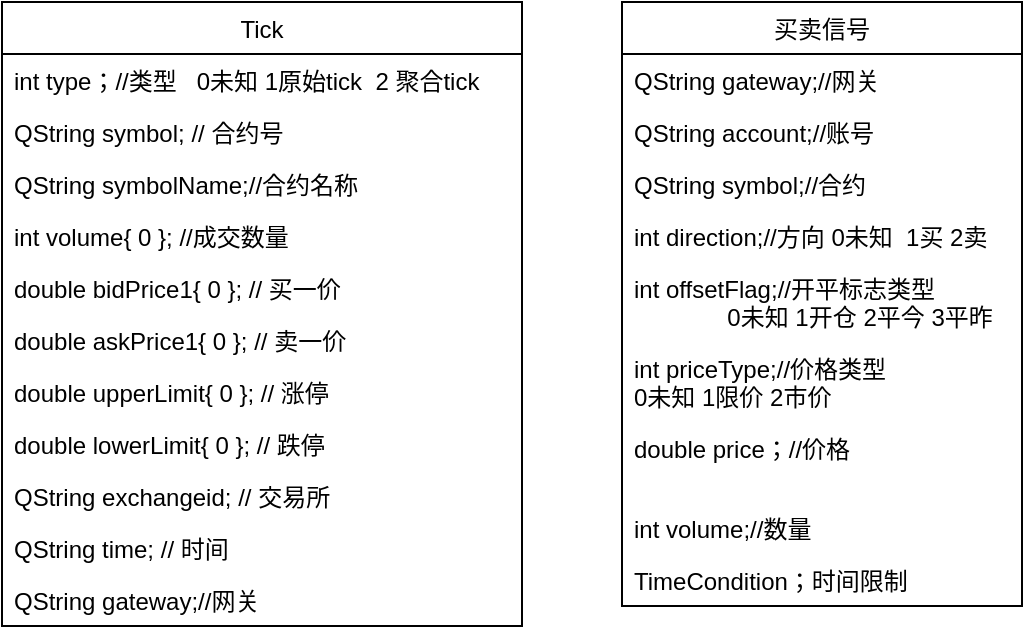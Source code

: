 <mxfile version="16.1.0" type="github">
  <diagram name="Page-1" id="2c4490ee-f0b8-94ab-5012-d5dc3445f7a3">
    <mxGraphModel dx="1422" dy="834" grid="1" gridSize="10" guides="1" tooltips="1" connect="0" arrows="1" fold="1" page="1" pageScale="1.5" pageWidth="1169" pageHeight="826" background="none" math="0" shadow="0">
      <root>
        <mxCell id="0" style=";html=1;" />
        <mxCell id="1" style=";html=1;" parent="0" />
        <mxCell id="YmKnQsC4s_xM_0t4k5QM-44" value="Tick" style="swimlane;fontStyle=0;childLayout=stackLayout;horizontal=1;startSize=26;fillColor=none;horizontalStack=0;resizeParent=1;resizeParentMax=0;resizeLast=0;collapsible=1;marginBottom=0;" vertex="1" parent="1">
          <mxGeometry x="140" y="30" width="260" height="312" as="geometry">
            <mxRectangle x="30" y="290" width="50" height="26" as="alternateBounds" />
          </mxGeometry>
        </mxCell>
        <mxCell id="YmKnQsC4s_xM_0t4k5QM-45" value="int type；//类型   0未知 1原始tick  2 聚合tick" style="text;strokeColor=none;fillColor=none;align=left;verticalAlign=top;spacingLeft=4;spacingRight=4;overflow=hidden;rotatable=0;points=[[0,0.5],[1,0.5]];portConstraint=eastwest;" vertex="1" parent="YmKnQsC4s_xM_0t4k5QM-44">
          <mxGeometry y="26" width="260" height="26" as="geometry" />
        </mxCell>
        <mxCell id="YmKnQsC4s_xM_0t4k5QM-77" value="QString symbol; // 合约号" style="text;strokeColor=none;fillColor=none;align=left;verticalAlign=top;spacingLeft=4;spacingRight=4;overflow=hidden;rotatable=0;points=[[0,0.5],[1,0.5]];portConstraint=eastwest;" vertex="1" parent="YmKnQsC4s_xM_0t4k5QM-44">
          <mxGeometry y="52" width="260" height="26" as="geometry" />
        </mxCell>
        <mxCell id="YmKnQsC4s_xM_0t4k5QM-46" value="QString symbolName;//合约名称" style="text;strokeColor=none;fillColor=none;align=left;verticalAlign=top;spacingLeft=4;spacingRight=4;overflow=hidden;rotatable=0;points=[[0,0.5],[1,0.5]];portConstraint=eastwest;" vertex="1" parent="YmKnQsC4s_xM_0t4k5QM-44">
          <mxGeometry y="78" width="260" height="26" as="geometry" />
        </mxCell>
        <mxCell id="YmKnQsC4s_xM_0t4k5QM-47" value="int volume{ 0 }; //成交数量" style="text;strokeColor=none;fillColor=none;align=left;verticalAlign=top;spacingLeft=4;spacingRight=4;overflow=hidden;rotatable=0;points=[[0,0.5],[1,0.5]];portConstraint=eastwest;" vertex="1" parent="YmKnQsC4s_xM_0t4k5QM-44">
          <mxGeometry y="104" width="260" height="26" as="geometry" />
        </mxCell>
        <mxCell id="YmKnQsC4s_xM_0t4k5QM-48" value="double bidPrice1{ 0 };    // 买一价" style="text;strokeColor=none;fillColor=none;align=left;verticalAlign=top;spacingLeft=4;spacingRight=4;overflow=hidden;rotatable=0;points=[[0,0.5],[1,0.5]];portConstraint=eastwest;" vertex="1" parent="YmKnQsC4s_xM_0t4k5QM-44">
          <mxGeometry y="130" width="260" height="26" as="geometry" />
        </mxCell>
        <mxCell id="YmKnQsC4s_xM_0t4k5QM-71" value="double askPrice1{ 0 };    // 卖一价" style="text;strokeColor=none;fillColor=none;align=left;verticalAlign=top;spacingLeft=4;spacingRight=4;overflow=hidden;rotatable=0;points=[[0,0.5],[1,0.5]];portConstraint=eastwest;" vertex="1" parent="YmKnQsC4s_xM_0t4k5QM-44">
          <mxGeometry y="156" width="260" height="26" as="geometry" />
        </mxCell>
        <mxCell id="YmKnQsC4s_xM_0t4k5QM-72" value="double upperLimit{ 0 };   // 涨停" style="text;strokeColor=none;fillColor=none;align=left;verticalAlign=top;spacingLeft=4;spacingRight=4;overflow=hidden;rotatable=0;points=[[0,0.5],[1,0.5]];portConstraint=eastwest;" vertex="1" parent="YmKnQsC4s_xM_0t4k5QM-44">
          <mxGeometry y="182" width="260" height="26" as="geometry" />
        </mxCell>
        <mxCell id="YmKnQsC4s_xM_0t4k5QM-73" value="double lowerLimit{ 0 };   // 跌停" style="text;strokeColor=none;fillColor=none;align=left;verticalAlign=top;spacingLeft=4;spacingRight=4;overflow=hidden;rotatable=0;points=[[0,0.5],[1,0.5]];portConstraint=eastwest;" vertex="1" parent="YmKnQsC4s_xM_0t4k5QM-44">
          <mxGeometry y="208" width="260" height="26" as="geometry" />
        </mxCell>
        <mxCell id="YmKnQsC4s_xM_0t4k5QM-74" value="QString exchangeid;  // 交易所" style="text;strokeColor=none;fillColor=none;align=left;verticalAlign=top;spacingLeft=4;spacingRight=4;overflow=hidden;rotatable=0;points=[[0,0.5],[1,0.5]];portConstraint=eastwest;fontStyle=0" vertex="1" parent="YmKnQsC4s_xM_0t4k5QM-44">
          <mxGeometry y="234" width="260" height="26" as="geometry" />
        </mxCell>
        <mxCell id="YmKnQsC4s_xM_0t4k5QM-75" value=" QString time;    // 时间" style="text;strokeColor=none;fillColor=none;align=left;verticalAlign=top;spacingLeft=4;spacingRight=4;overflow=hidden;rotatable=0;points=[[0,0.5],[1,0.5]];portConstraint=eastwest;fontStyle=0" vertex="1" parent="YmKnQsC4s_xM_0t4k5QM-44">
          <mxGeometry y="260" width="260" height="26" as="geometry" />
        </mxCell>
        <mxCell id="YmKnQsC4s_xM_0t4k5QM-76" value="QString gateway;//网关" style="text;strokeColor=none;fillColor=none;align=left;verticalAlign=top;spacingLeft=4;spacingRight=4;overflow=hidden;rotatable=0;points=[[0,0.5],[1,0.5]];portConstraint=eastwest;fontStyle=0" vertex="1" parent="YmKnQsC4s_xM_0t4k5QM-44">
          <mxGeometry y="286" width="260" height="26" as="geometry" />
        </mxCell>
        <mxCell id="YmKnQsC4s_xM_0t4k5QM-87" value="买卖信号" style="swimlane;fontStyle=0;childLayout=stackLayout;horizontal=1;startSize=26;fillColor=none;horizontalStack=0;resizeParent=1;resizeParentMax=0;resizeLast=0;collapsible=1;marginBottom=0;" vertex="1" parent="1">
          <mxGeometry x="450" y="30" width="200" height="302" as="geometry" />
        </mxCell>
        <mxCell id="YmKnQsC4s_xM_0t4k5QM-88" value="QString gateway;//网关" style="text;strokeColor=none;fillColor=none;align=left;verticalAlign=top;spacingLeft=4;spacingRight=4;overflow=hidden;rotatable=0;points=[[0,0.5],[1,0.5]];portConstraint=eastwest;" vertex="1" parent="YmKnQsC4s_xM_0t4k5QM-87">
          <mxGeometry y="26" width="200" height="26" as="geometry" />
        </mxCell>
        <mxCell id="YmKnQsC4s_xM_0t4k5QM-89" value="QString account;//账号" style="text;strokeColor=none;fillColor=none;align=left;verticalAlign=top;spacingLeft=4;spacingRight=4;overflow=hidden;rotatable=0;points=[[0,0.5],[1,0.5]];portConstraint=eastwest;" vertex="1" parent="YmKnQsC4s_xM_0t4k5QM-87">
          <mxGeometry y="52" width="200" height="26" as="geometry" />
        </mxCell>
        <mxCell id="YmKnQsC4s_xM_0t4k5QM-90" value="QString symbol;//合约" style="text;strokeColor=none;fillColor=none;align=left;verticalAlign=top;spacingLeft=4;spacingRight=4;overflow=hidden;rotatable=0;points=[[0,0.5],[1,0.5]];portConstraint=eastwest;" vertex="1" parent="YmKnQsC4s_xM_0t4k5QM-87">
          <mxGeometry y="78" width="200" height="26" as="geometry" />
        </mxCell>
        <mxCell id="YmKnQsC4s_xM_0t4k5QM-92" value="int direction;//方向 0未知  1买 2卖" style="text;strokeColor=none;fillColor=none;align=left;verticalAlign=top;spacingLeft=4;spacingRight=4;overflow=hidden;rotatable=0;points=[[0,0.5],[1,0.5]];portConstraint=eastwest;" vertex="1" parent="YmKnQsC4s_xM_0t4k5QM-87">
          <mxGeometry y="104" width="200" height="26" as="geometry" />
        </mxCell>
        <mxCell id="YmKnQsC4s_xM_0t4k5QM-93" value="int offsetFlag;//开平标志类型 &#xa;              0未知 1开仓 2平今 3平昨" style="text;strokeColor=none;fillColor=none;align=left;verticalAlign=top;spacingLeft=4;spacingRight=4;overflow=hidden;rotatable=0;points=[[0,0.5],[1,0.5]];portConstraint=eastwest;" vertex="1" parent="YmKnQsC4s_xM_0t4k5QM-87">
          <mxGeometry y="130" width="200" height="40" as="geometry" />
        </mxCell>
        <mxCell id="YmKnQsC4s_xM_0t4k5QM-94" value="int priceType;//价格类型 &#xa;0未知 1限价 2市价" style="text;strokeColor=none;fillColor=none;align=left;verticalAlign=top;spacingLeft=4;spacingRight=4;overflow=hidden;rotatable=0;points=[[0,0.5],[1,0.5]];portConstraint=eastwest;" vertex="1" parent="YmKnQsC4s_xM_0t4k5QM-87">
          <mxGeometry y="170" width="200" height="40" as="geometry" />
        </mxCell>
        <mxCell id="YmKnQsC4s_xM_0t4k5QM-95" value="double price；//价格" style="text;strokeColor=none;fillColor=none;align=left;verticalAlign=top;spacingLeft=4;spacingRight=4;overflow=hidden;rotatable=0;points=[[0,0.5],[1,0.5]];portConstraint=eastwest;" vertex="1" parent="YmKnQsC4s_xM_0t4k5QM-87">
          <mxGeometry y="210" width="200" height="40" as="geometry" />
        </mxCell>
        <mxCell id="YmKnQsC4s_xM_0t4k5QM-91" value="int volume;//数量" style="text;strokeColor=none;fillColor=none;align=left;verticalAlign=top;spacingLeft=4;spacingRight=4;overflow=hidden;rotatable=0;points=[[0,0.5],[1,0.5]];portConstraint=eastwest;" vertex="1" parent="YmKnQsC4s_xM_0t4k5QM-87">
          <mxGeometry y="250" width="200" height="26" as="geometry" />
        </mxCell>
        <mxCell id="YmKnQsC4s_xM_0t4k5QM-96" value="TimeCondition；时间限制" style="text;strokeColor=none;fillColor=none;align=left;verticalAlign=top;spacingLeft=4;spacingRight=4;overflow=hidden;rotatable=0;points=[[0,0.5],[1,0.5]];portConstraint=eastwest;" vertex="1" parent="YmKnQsC4s_xM_0t4k5QM-87">
          <mxGeometry y="276" width="200" height="26" as="geometry" />
        </mxCell>
      </root>
    </mxGraphModel>
  </diagram>
</mxfile>
